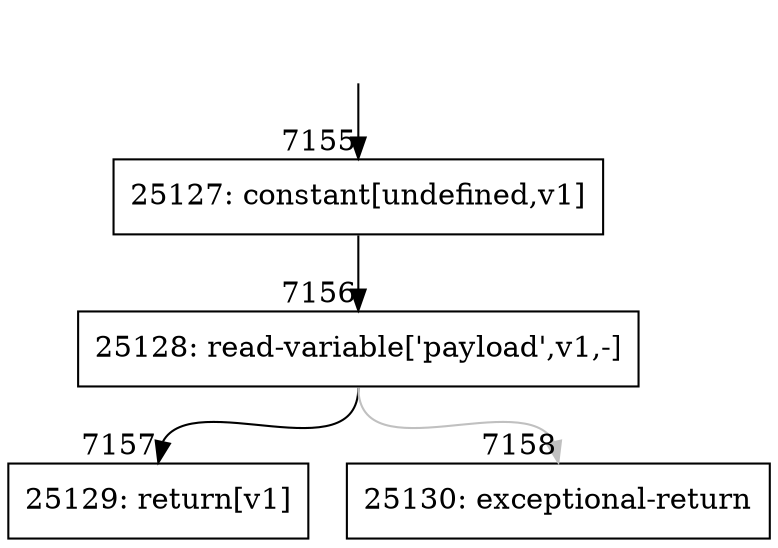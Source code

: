 digraph {
rankdir="TD"
BB_entry594[shape=none,label=""];
BB_entry594 -> BB7155 [tailport=s, headport=n, headlabel="    7155"]
BB7155 [shape=record label="{25127: constant[undefined,v1]}" ] 
BB7155 -> BB7156 [tailport=s, headport=n, headlabel="      7156"]
BB7156 [shape=record label="{25128: read-variable['payload',v1,-]}" ] 
BB7156 -> BB7157 [tailport=s, headport=n, headlabel="      7157"]
BB7156 -> BB7158 [tailport=s, headport=n, color=gray, headlabel="      7158"]
BB7157 [shape=record label="{25129: return[v1]}" ] 
BB7158 [shape=record label="{25130: exceptional-return}" ] 
//#$~ 13275
}
